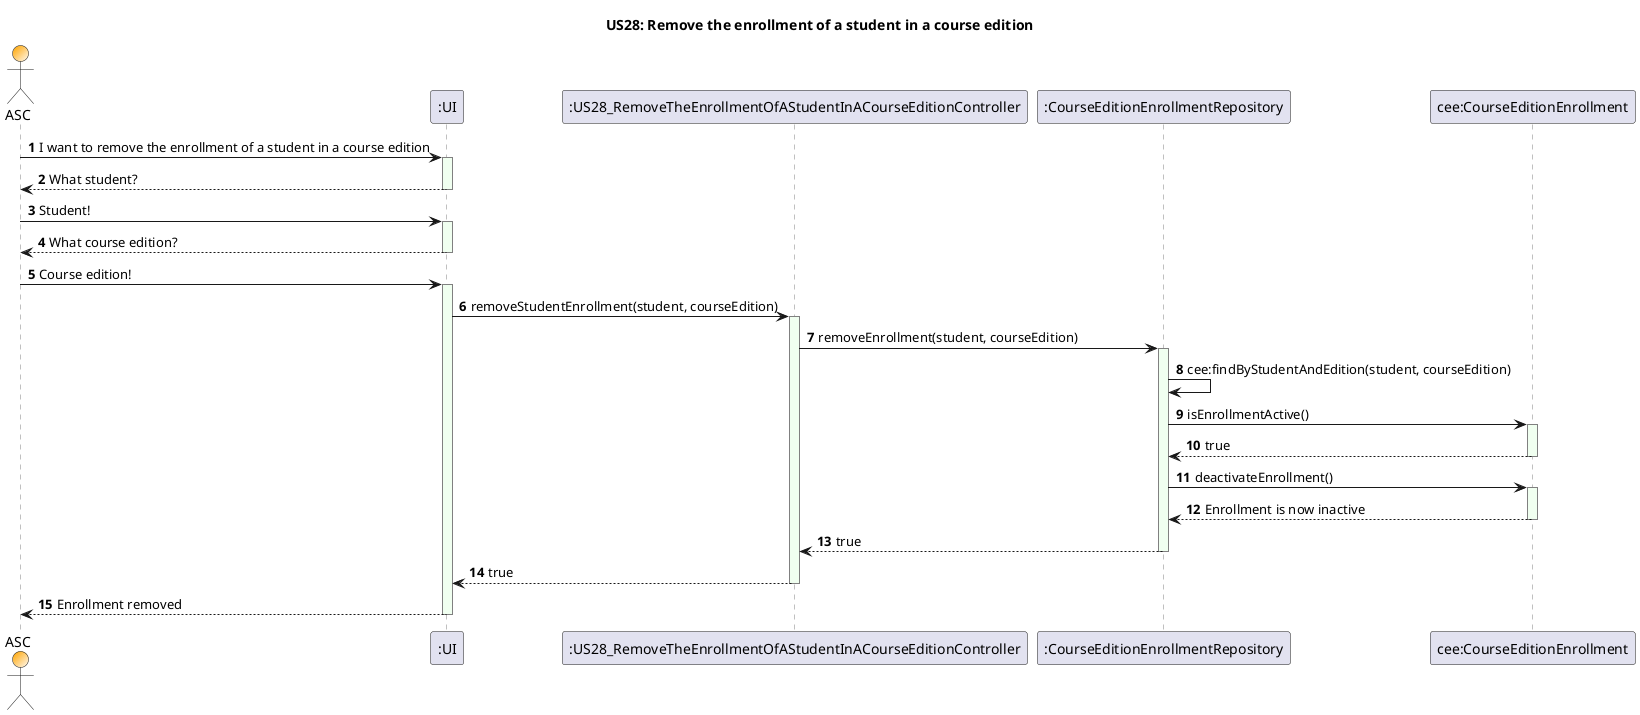 @startuml
skinparam sequence {

LifeLineBorderColor Grey
LifeLineBackgroundColor HoneyDew
}

title US28: Remove the enrollment of a student in a course edition

actor ASC #Orange/White
participant ":UI" as UI
participant ":US28_RemoveTheEnrollmentOfAStudentInACourseEditionController" as Controller
participant ":CourseEditionEnrollmentRepository" as Repository
participant "cee:CourseEditionEnrollment" as Enrollment
autonumber

ASC -> UI : I want to remove the enrollment of a student in a course edition
activate UI
UI --> ASC : What student?
deactivate UI
ASC -> UI : Student!
activate UI
UI --> ASC : What course edition?
deactivate UI
ASC -> UI : Course edition!
activate UI

UI -> Controller : removeStudentEnrollment(student, courseEdition)
activate Controller

Controller -> Repository : removeEnrollment(student, courseEdition)
activate Repository

Repository -> Repository : cee:findByStudentAndEdition(student, courseEdition)

Repository -> Enrollment : isEnrollmentActive()
activate Enrollment
Enrollment --> Repository : true
deactivate Enrollment

Repository -> Enrollment : deactivateEnrollment()
activate Enrollment
Enrollment --> Repository : Enrollment is now inactive
deactivate Enrollment

Repository --> Controller : true
deactivate Repository

Controller --> UI : true
deactivate Controller
UI --> ASC : Enrollment removed
deactivate UI

@enduml
